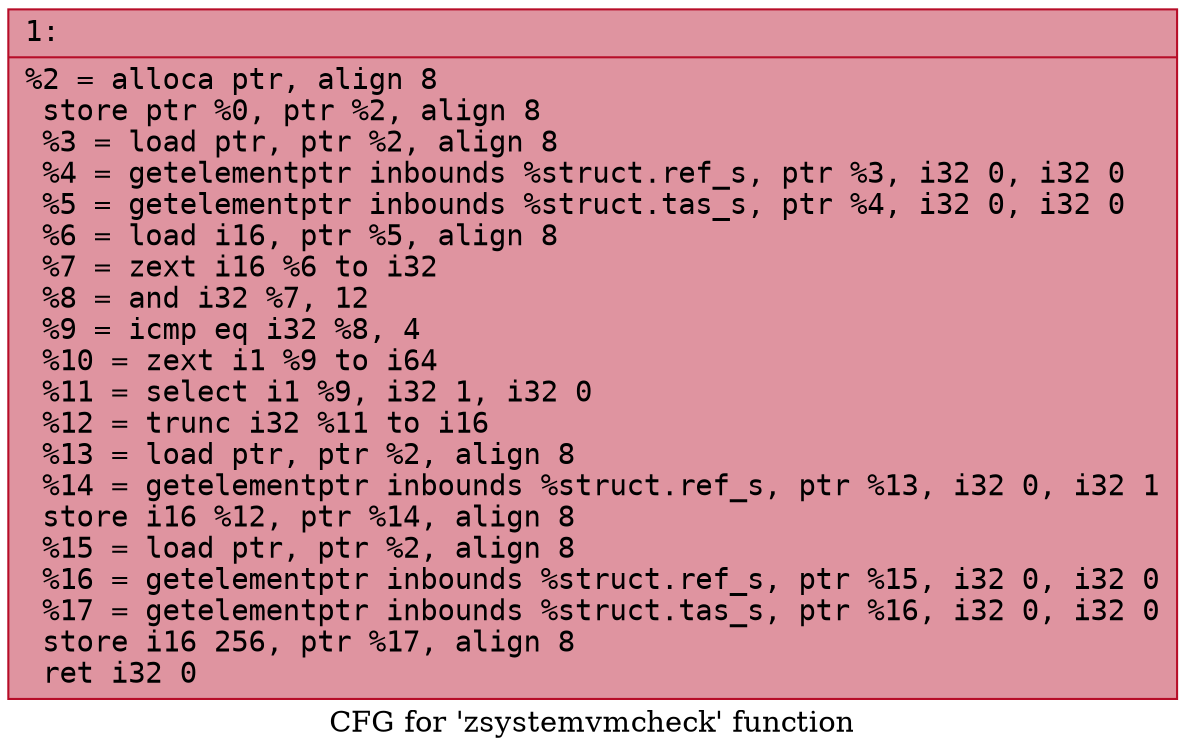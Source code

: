 digraph "CFG for 'zsystemvmcheck' function" {
	label="CFG for 'zsystemvmcheck' function";

	Node0x6000004b6210 [shape=record,color="#b70d28ff", style=filled, fillcolor="#b70d2870" fontname="Courier",label="{1:\l|  %2 = alloca ptr, align 8\l  store ptr %0, ptr %2, align 8\l  %3 = load ptr, ptr %2, align 8\l  %4 = getelementptr inbounds %struct.ref_s, ptr %3, i32 0, i32 0\l  %5 = getelementptr inbounds %struct.tas_s, ptr %4, i32 0, i32 0\l  %6 = load i16, ptr %5, align 8\l  %7 = zext i16 %6 to i32\l  %8 = and i32 %7, 12\l  %9 = icmp eq i32 %8, 4\l  %10 = zext i1 %9 to i64\l  %11 = select i1 %9, i32 1, i32 0\l  %12 = trunc i32 %11 to i16\l  %13 = load ptr, ptr %2, align 8\l  %14 = getelementptr inbounds %struct.ref_s, ptr %13, i32 0, i32 1\l  store i16 %12, ptr %14, align 8\l  %15 = load ptr, ptr %2, align 8\l  %16 = getelementptr inbounds %struct.ref_s, ptr %15, i32 0, i32 0\l  %17 = getelementptr inbounds %struct.tas_s, ptr %16, i32 0, i32 0\l  store i16 256, ptr %17, align 8\l  ret i32 0\l}"];
}
